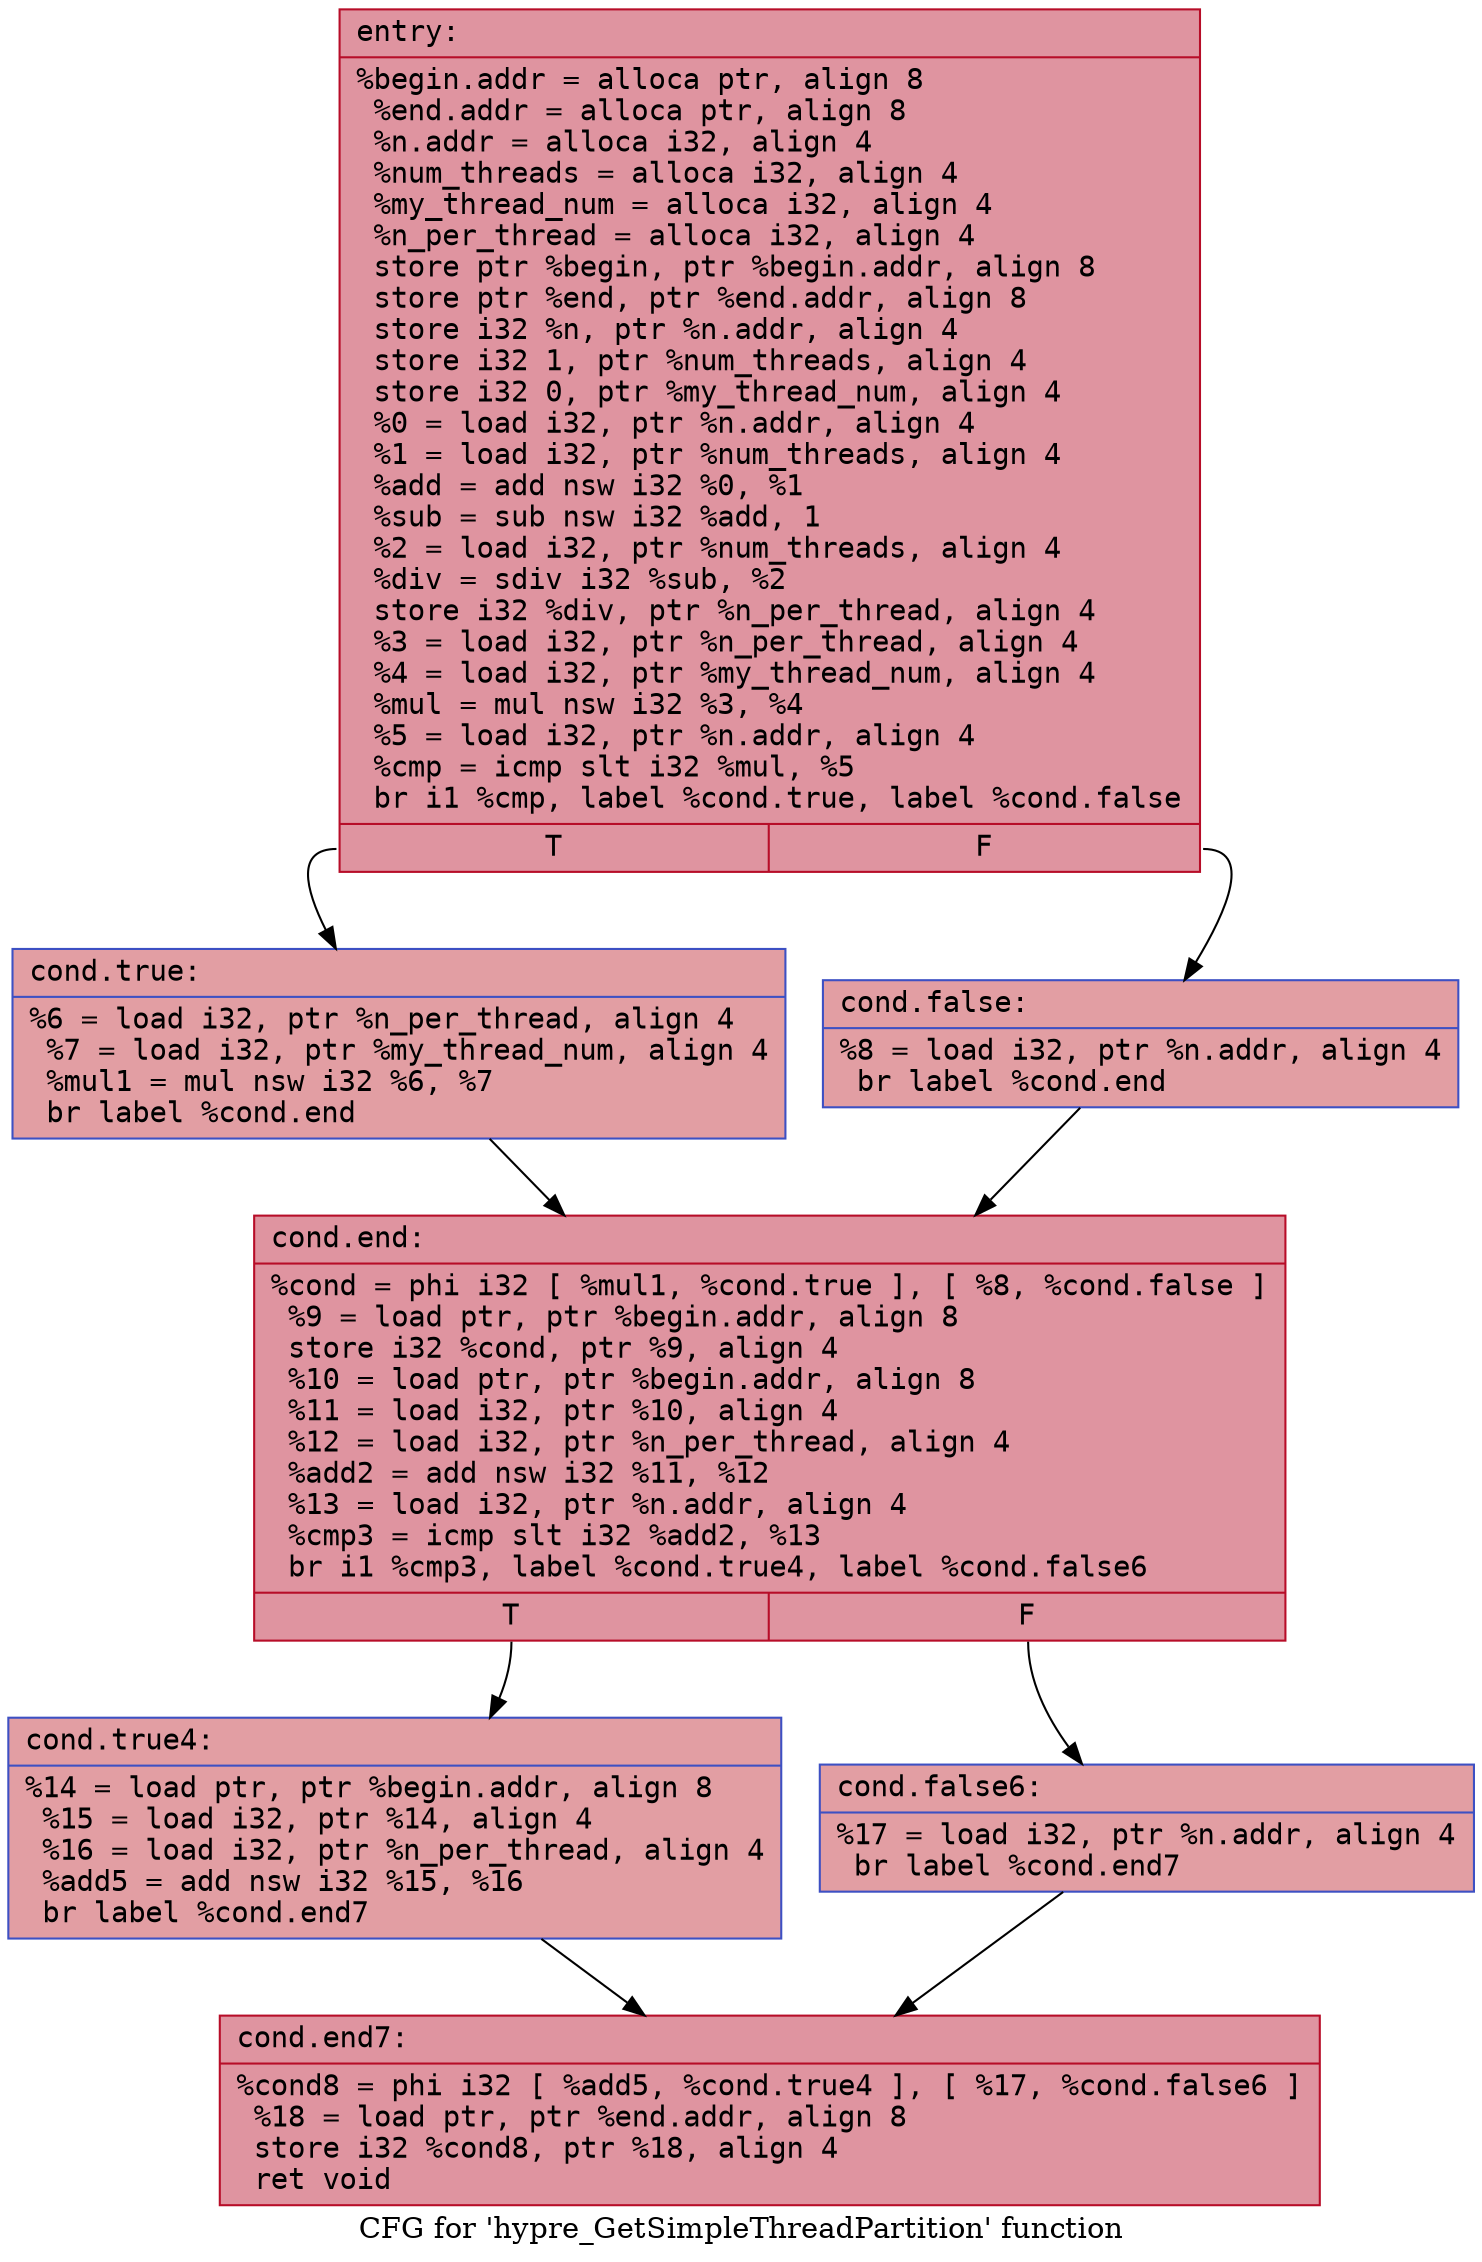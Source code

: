 digraph "CFG for 'hypre_GetSimpleThreadPartition' function" {
	label="CFG for 'hypre_GetSimpleThreadPartition' function";

	Node0x56424be55710 [shape=record,color="#b70d28ff", style=filled, fillcolor="#b70d2870" fontname="Courier",label="{entry:\l|  %begin.addr = alloca ptr, align 8\l  %end.addr = alloca ptr, align 8\l  %n.addr = alloca i32, align 4\l  %num_threads = alloca i32, align 4\l  %my_thread_num = alloca i32, align 4\l  %n_per_thread = alloca i32, align 4\l  store ptr %begin, ptr %begin.addr, align 8\l  store ptr %end, ptr %end.addr, align 8\l  store i32 %n, ptr %n.addr, align 4\l  store i32 1, ptr %num_threads, align 4\l  store i32 0, ptr %my_thread_num, align 4\l  %0 = load i32, ptr %n.addr, align 4\l  %1 = load i32, ptr %num_threads, align 4\l  %add = add nsw i32 %0, %1\l  %sub = sub nsw i32 %add, 1\l  %2 = load i32, ptr %num_threads, align 4\l  %div = sdiv i32 %sub, %2\l  store i32 %div, ptr %n_per_thread, align 4\l  %3 = load i32, ptr %n_per_thread, align 4\l  %4 = load i32, ptr %my_thread_num, align 4\l  %mul = mul nsw i32 %3, %4\l  %5 = load i32, ptr %n.addr, align 4\l  %cmp = icmp slt i32 %mul, %5\l  br i1 %cmp, label %cond.true, label %cond.false\l|{<s0>T|<s1>F}}"];
	Node0x56424be55710:s0 -> Node0x56424be58800[tooltip="entry -> cond.true\nProbability 50.00%" ];
	Node0x56424be55710:s1 -> Node0x56424be58880[tooltip="entry -> cond.false\nProbability 50.00%" ];
	Node0x56424be58800 [shape=record,color="#3d50c3ff", style=filled, fillcolor="#be242e70" fontname="Courier",label="{cond.true:\l|  %6 = load i32, ptr %n_per_thread, align 4\l  %7 = load i32, ptr %my_thread_num, align 4\l  %mul1 = mul nsw i32 %6, %7\l  br label %cond.end\l}"];
	Node0x56424be58800 -> Node0x56424be58b60[tooltip="cond.true -> cond.end\nProbability 100.00%" ];
	Node0x56424be58880 [shape=record,color="#3d50c3ff", style=filled, fillcolor="#be242e70" fontname="Courier",label="{cond.false:\l|  %8 = load i32, ptr %n.addr, align 4\l  br label %cond.end\l}"];
	Node0x56424be58880 -> Node0x56424be58b60[tooltip="cond.false -> cond.end\nProbability 100.00%" ];
	Node0x56424be58b60 [shape=record,color="#b70d28ff", style=filled, fillcolor="#b70d2870" fontname="Courier",label="{cond.end:\l|  %cond = phi i32 [ %mul1, %cond.true ], [ %8, %cond.false ]\l  %9 = load ptr, ptr %begin.addr, align 8\l  store i32 %cond, ptr %9, align 4\l  %10 = load ptr, ptr %begin.addr, align 8\l  %11 = load i32, ptr %10, align 4\l  %12 = load i32, ptr %n_per_thread, align 4\l  %add2 = add nsw i32 %11, %12\l  %13 = load i32, ptr %n.addr, align 4\l  %cmp3 = icmp slt i32 %add2, %13\l  br i1 %cmp3, label %cond.true4, label %cond.false6\l|{<s0>T|<s1>F}}"];
	Node0x56424be58b60:s0 -> Node0x56424be591e0[tooltip="cond.end -> cond.true4\nProbability 50.00%" ];
	Node0x56424be58b60:s1 -> Node0x56424be592c0[tooltip="cond.end -> cond.false6\nProbability 50.00%" ];
	Node0x56424be591e0 [shape=record,color="#3d50c3ff", style=filled, fillcolor="#be242e70" fontname="Courier",label="{cond.true4:\l|  %14 = load ptr, ptr %begin.addr, align 8\l  %15 = load i32, ptr %14, align 4\l  %16 = load i32, ptr %n_per_thread, align 4\l  %add5 = add nsw i32 %15, %16\l  br label %cond.end7\l}"];
	Node0x56424be591e0 -> Node0x56424be599a0[tooltip="cond.true4 -> cond.end7\nProbability 100.00%" ];
	Node0x56424be592c0 [shape=record,color="#3d50c3ff", style=filled, fillcolor="#be242e70" fontname="Courier",label="{cond.false6:\l|  %17 = load i32, ptr %n.addr, align 4\l  br label %cond.end7\l}"];
	Node0x56424be592c0 -> Node0x56424be599a0[tooltip="cond.false6 -> cond.end7\nProbability 100.00%" ];
	Node0x56424be599a0 [shape=record,color="#b70d28ff", style=filled, fillcolor="#b70d2870" fontname="Courier",label="{cond.end7:\l|  %cond8 = phi i32 [ %add5, %cond.true4 ], [ %17, %cond.false6 ]\l  %18 = load ptr, ptr %end.addr, align 8\l  store i32 %cond8, ptr %18, align 4\l  ret void\l}"];
}
